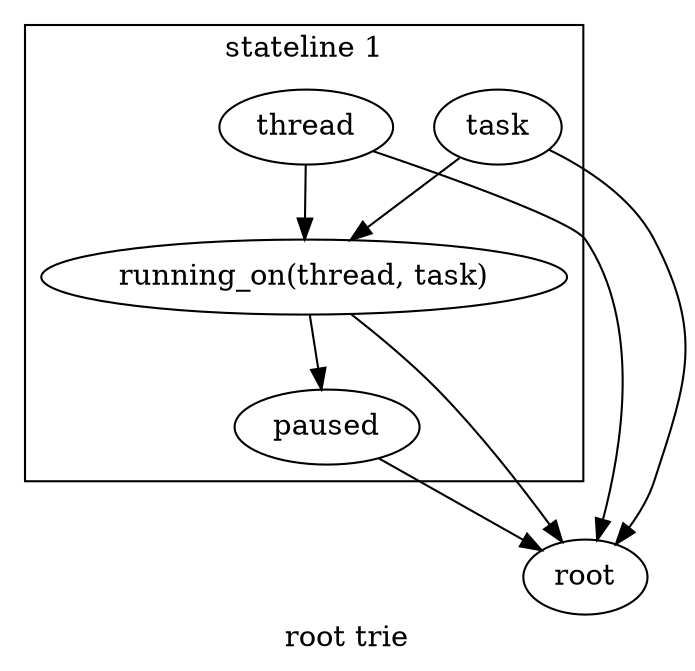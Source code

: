digraph G {
    label="root trie";
    running_on [label="running_on(thread, task)"];
    thread -> root; 
    task -> root;
    running_on -> root;
    paused -> root;
    subgraph cluster_0 {
        label="stateline 1";
        thread -> running_on;
        task -> running_on;
        running_on -> paused;
    }
}
